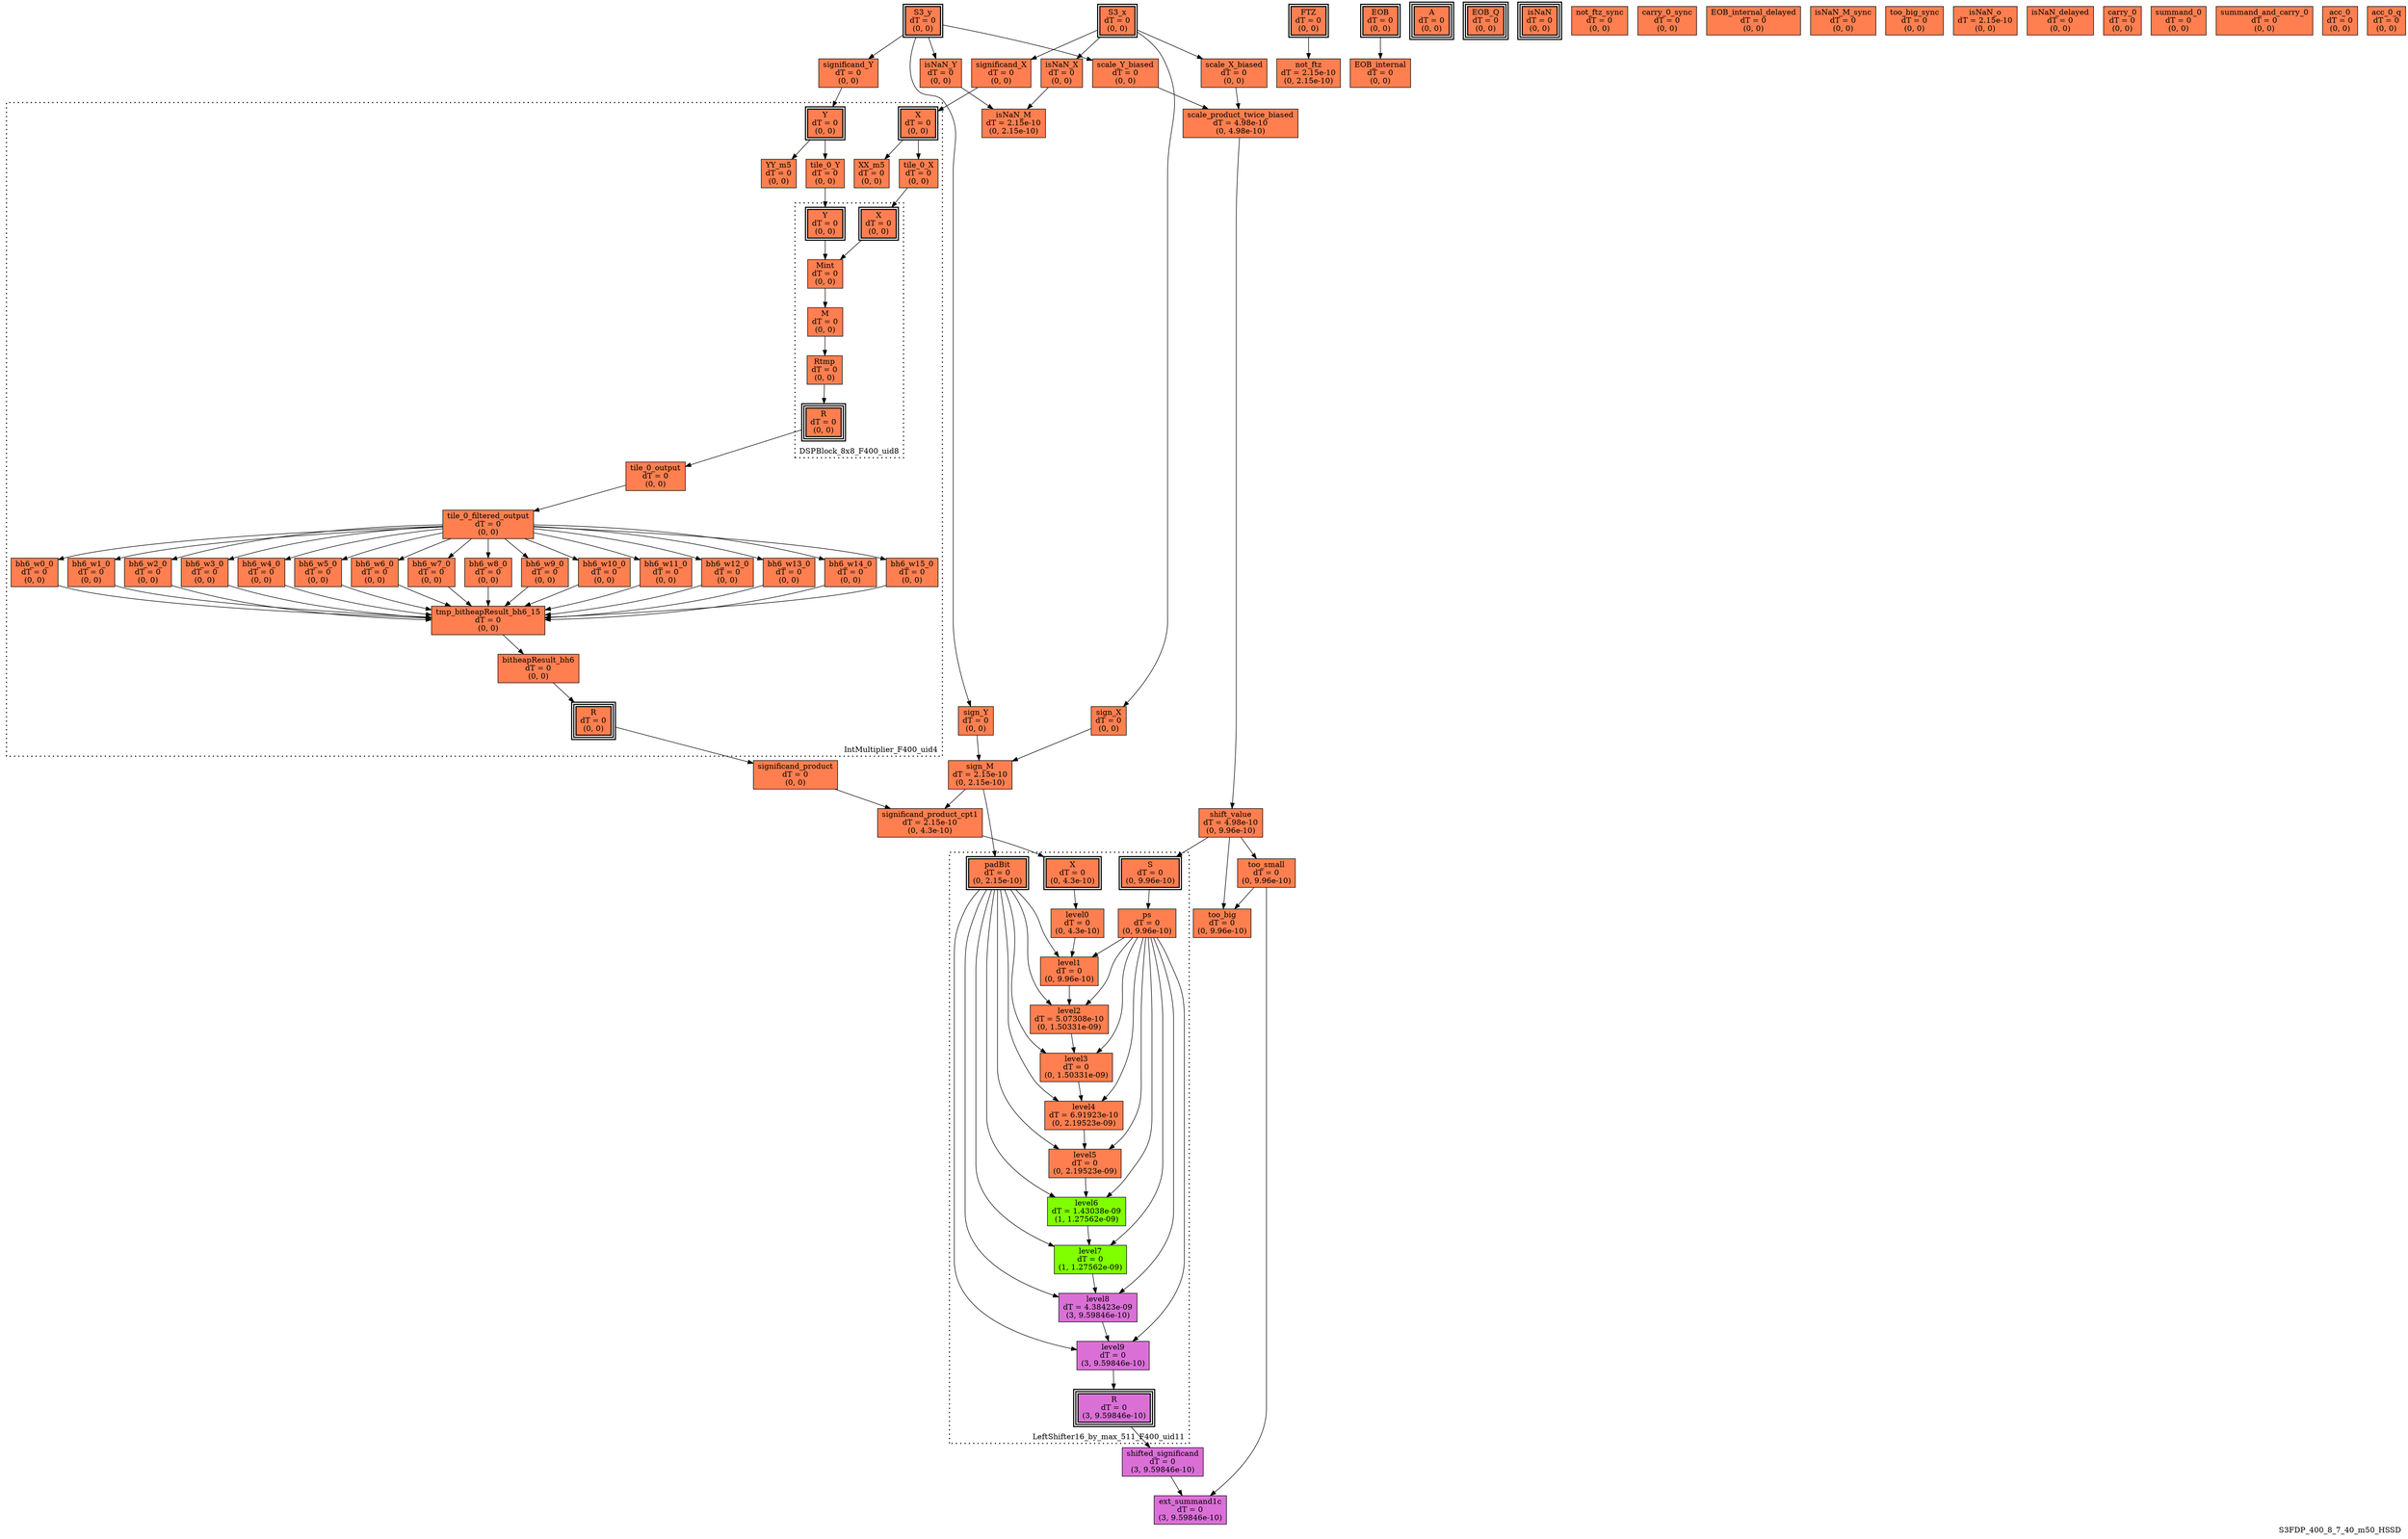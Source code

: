 digraph S3FDP_400_8_7_40_m50_HSSD
{
	//graph drawing options
	label=S3FDP_400_8_7_40_m50_HSSD;
	labelloc=bottom;
	labeljust=right;
	ratio=auto;
	nodesep=0.25;
	ranksep=0.5;

	//input/output signals of operator S3FDP_400_8_7_40_m50_HSSD
	S3_x__S3FDP_400_8_7_40_m50_HSSD [ label="S3_x\ndT = 0\n(0, 0)", shape=box, color=black, style="bold, filled", fillcolor=coral, peripheries=2 ];
	S3_y__S3FDP_400_8_7_40_m50_HSSD [ label="S3_y\ndT = 0\n(0, 0)", shape=box, color=black, style="bold, filled", fillcolor=coral, peripheries=2 ];
	FTZ__S3FDP_400_8_7_40_m50_HSSD [ label="FTZ\ndT = 0\n(0, 0)", shape=box, color=black, style="bold, filled", fillcolor=coral, peripheries=2 ];
	EOB__S3FDP_400_8_7_40_m50_HSSD [ label="EOB\ndT = 0\n(0, 0)", shape=box, color=black, style="bold, filled", fillcolor=coral, peripheries=2 ];
	A__S3FDP_400_8_7_40_m50_HSSD [ label="A\ndT = 0\n(0, 0)", shape=box, color=black, style="bold, filled", fillcolor=coral, peripheries=3 ];
	EOB_Q__S3FDP_400_8_7_40_m50_HSSD [ label="EOB_Q\ndT = 0\n(0, 0)", shape=box, color=black, style="bold, filled", fillcolor=coral, peripheries=3 ];
	isNaN__S3FDP_400_8_7_40_m50_HSSD [ label="isNaN\ndT = 0\n(0, 0)", shape=box, color=black, style="bold, filled", fillcolor=coral, peripheries=3 ];
	{rank=same S3_x__S3FDP_400_8_7_40_m50_HSSD, S3_y__S3FDP_400_8_7_40_m50_HSSD, FTZ__S3FDP_400_8_7_40_m50_HSSD, EOB__S3FDP_400_8_7_40_m50_HSSD};
	{rank=same A__S3FDP_400_8_7_40_m50_HSSD, EOB_Q__S3FDP_400_8_7_40_m50_HSSD, isNaN__S3FDP_400_8_7_40_m50_HSSD};
	//internal signals of operator S3FDP_400_8_7_40_m50_HSSD
	sign_X__S3FDP_400_8_7_40_m50_HSSD [ label="sign_X\ndT = 0\n(0, 0)", shape=box, color=black, style=filled, fillcolor=coral, peripheries=1 ];
	sign_Y__S3FDP_400_8_7_40_m50_HSSD [ label="sign_Y\ndT = 0\n(0, 0)", shape=box, color=black, style=filled, fillcolor=coral, peripheries=1 ];
	sign_M__S3FDP_400_8_7_40_m50_HSSD [ label="sign_M\ndT = 2.15e-10\n(0, 2.15e-10)", shape=box, color=black, style=filled, fillcolor=coral, peripheries=1 ];
	isNaN_X__S3FDP_400_8_7_40_m50_HSSD [ label="isNaN_X\ndT = 0\n(0, 0)", shape=box, color=black, style=filled, fillcolor=coral, peripheries=1 ];
	isNaN_Y__S3FDP_400_8_7_40_m50_HSSD [ label="isNaN_Y\ndT = 0\n(0, 0)", shape=box, color=black, style=filled, fillcolor=coral, peripheries=1 ];
	isNaN_M__S3FDP_400_8_7_40_m50_HSSD [ label="isNaN_M\ndT = 2.15e-10\n(0, 2.15e-10)", shape=box, color=black, style=filled, fillcolor=coral, peripheries=1 ];
	significand_X__S3FDP_400_8_7_40_m50_HSSD [ label="significand_X\ndT = 0\n(0, 0)", shape=box, color=black, style=filled, fillcolor=coral, peripheries=1 ];
	significand_Y__S3FDP_400_8_7_40_m50_HSSD [ label="significand_Y\ndT = 0\n(0, 0)", shape=box, color=black, style=filled, fillcolor=coral, peripheries=1 ];
	significand_product__S3FDP_400_8_7_40_m50_HSSD [ label="significand_product\ndT = 0\n(0, 0)", shape=box, color=black, style=filled, fillcolor=coral, peripheries=1 ];
	scale_X_biased__S3FDP_400_8_7_40_m50_HSSD [ label="scale_X_biased\ndT = 0\n(0, 0)", shape=box, color=black, style=filled, fillcolor=coral, peripheries=1 ];
	scale_Y_biased__S3FDP_400_8_7_40_m50_HSSD [ label="scale_Y_biased\ndT = 0\n(0, 0)", shape=box, color=black, style=filled, fillcolor=coral, peripheries=1 ];
	scale_product_twice_biased__S3FDP_400_8_7_40_m50_HSSD [ label="scale_product_twice_biased\ndT = 4.98e-10\n(0, 4.98e-10)", shape=box, color=black, style=filled, fillcolor=coral, peripheries=1 ];
	significand_product_cpt1__S3FDP_400_8_7_40_m50_HSSD [ label="significand_product_cpt1\ndT = 2.15e-10\n(0, 4.3e-10)", shape=box, color=black, style=filled, fillcolor=coral, peripheries=1 ];
	shift_value__S3FDP_400_8_7_40_m50_HSSD [ label="shift_value\ndT = 4.98e-10\n(0, 9.96e-10)", shape=box, color=black, style=filled, fillcolor=coral, peripheries=1 ];
	shifted_significand__S3FDP_400_8_7_40_m50_HSSD [ label="shifted_significand\ndT = 0\n(3, 9.59846e-10)", shape=box, color=black, style=filled, fillcolor=orchid, peripheries=1 ];
	too_small__S3FDP_400_8_7_40_m50_HSSD [ label="too_small\ndT = 0\n(0, 9.96e-10)", shape=box, color=black, style=filled, fillcolor=coral, peripheries=1 ];
	too_big__S3FDP_400_8_7_40_m50_HSSD [ label="too_big\ndT = 0\n(0, 9.96e-10)", shape=box, color=black, style=filled, fillcolor=coral, peripheries=1 ];
	ext_summand1c__S3FDP_400_8_7_40_m50_HSSD [ label="ext_summand1c\ndT = 0\n(3, 9.59846e-10)", shape=box, color=black, style=filled, fillcolor=orchid, peripheries=1 ];
	not_ftz__S3FDP_400_8_7_40_m50_HSSD [ label="not_ftz\ndT = 2.15e-10\n(0, 2.15e-10)", shape=box, color=black, style=filled, fillcolor=coral, peripheries=1 ];
	EOB_internal__S3FDP_400_8_7_40_m50_HSSD [ label="EOB_internal\ndT = 0\n(0, 0)", shape=box, color=black, style=filled, fillcolor=coral, peripheries=1 ];
	not_ftz_sync__S3FDP_400_8_7_40_m50_HSSD [ label="not_ftz_sync\ndT = 0\n(0, 0)", shape=box, color=black, style=filled, fillcolor=coral, peripheries=1 ];
	carry_0_sync__S3FDP_400_8_7_40_m50_HSSD [ label="carry_0_sync\ndT = 0\n(0, 0)", shape=box, color=black, style=filled, fillcolor=coral, peripheries=1 ];
	EOB_internal_delayed__S3FDP_400_8_7_40_m50_HSSD [ label="EOB_internal_delayed\ndT = 0\n(0, 0)", shape=box, color=black, style=filled, fillcolor=coral, peripheries=1 ];
	isNaN_M_sync__S3FDP_400_8_7_40_m50_HSSD [ label="isNaN_M_sync\ndT = 0\n(0, 0)", shape=box, color=black, style=filled, fillcolor=coral, peripheries=1 ];
	too_big_sync__S3FDP_400_8_7_40_m50_HSSD [ label="too_big_sync\ndT = 0\n(0, 0)", shape=box, color=black, style=filled, fillcolor=coral, peripheries=1 ];
	isNaN_o__S3FDP_400_8_7_40_m50_HSSD [ label="isNaN_o\ndT = 2.15e-10\n(0, 0)", shape=box, color=black, style=filled, fillcolor=coral, peripheries=1 ];
	isNaN_delayed__S3FDP_400_8_7_40_m50_HSSD [ label="isNaN_delayed\ndT = 0\n(0, 0)", shape=box, color=black, style=filled, fillcolor=coral, peripheries=1 ];
	carry_0__S3FDP_400_8_7_40_m50_HSSD [ label="carry_0\ndT = 0\n(0, 0)", shape=box, color=black, style=filled, fillcolor=coral, peripheries=1 ];
	summand_0__S3FDP_400_8_7_40_m50_HSSD [ label="summand_0\ndT = 0\n(0, 0)", shape=box, color=black, style=filled, fillcolor=coral, peripheries=1 ];
	summand_and_carry_0__S3FDP_400_8_7_40_m50_HSSD [ label="summand_and_carry_0\ndT = 0\n(0, 0)", shape=box, color=black, style=filled, fillcolor=coral, peripheries=1 ];
	acc_0__S3FDP_400_8_7_40_m50_HSSD [ label="acc_0\ndT = 0\n(0, 0)", shape=box, color=black, style=filled, fillcolor=coral, peripheries=1 ];
	acc_0_q__S3FDP_400_8_7_40_m50_HSSD [ label="acc_0_q\ndT = 0\n(0, 0)", shape=box, color=black, style=filled, fillcolor=coral, peripheries=1 ];

	//subcomponents of operator S3FDP_400_8_7_40_m50_HSSD

	subgraph cluster_IntMultiplier_F400_uid4
	{
		//graph drawing options
		label=IntMultiplier_F400_uid4;
		labelloc=bottom;
		labeljust=right;
		style="bold, dotted";
		ratio=auto;
		nodesep=0.25;
		ranksep=0.5;

		//input/output signals of operator IntMultiplier_F400_uid4
		X__IntMultiplier_F400_uid4 [ label="X\ndT = 0\n(0, 0)", shape=box, color=black, style="bold, filled", fillcolor=coral, peripheries=2 ];
		Y__IntMultiplier_F400_uid4 [ label="Y\ndT = 0\n(0, 0)", shape=box, color=black, style="bold, filled", fillcolor=coral, peripheries=2 ];
		R__IntMultiplier_F400_uid4 [ label="R\ndT = 0\n(0, 0)", shape=box, color=black, style="bold, filled", fillcolor=coral, peripheries=3 ];
		{rank=same X__IntMultiplier_F400_uid4, Y__IntMultiplier_F400_uid4};
		{rank=same R__IntMultiplier_F400_uid4};
		//internal signals of operator IntMultiplier_F400_uid4
		XX_m5__IntMultiplier_F400_uid4 [ label="XX_m5\ndT = 0\n(0, 0)", shape=box, color=black, style=filled, fillcolor=coral, peripheries=1 ];
		YY_m5__IntMultiplier_F400_uid4 [ label="YY_m5\ndT = 0\n(0, 0)", shape=box, color=black, style=filled, fillcolor=coral, peripheries=1 ];
		tile_0_X__IntMultiplier_F400_uid4 [ label="tile_0_X\ndT = 0\n(0, 0)", shape=box, color=black, style=filled, fillcolor=coral, peripheries=1 ];
		tile_0_Y__IntMultiplier_F400_uid4 [ label="tile_0_Y\ndT = 0\n(0, 0)", shape=box, color=black, style=filled, fillcolor=coral, peripheries=1 ];
		tile_0_output__IntMultiplier_F400_uid4 [ label="tile_0_output\ndT = 0\n(0, 0)", shape=box, color=black, style=filled, fillcolor=coral, peripheries=1 ];
		tile_0_filtered_output__IntMultiplier_F400_uid4 [ label="tile_0_filtered_output\ndT = 0\n(0, 0)", shape=box, color=black, style=filled, fillcolor=coral, peripheries=1 ];
		bh6_w0_0__IntMultiplier_F400_uid4 [ label="bh6_w0_0\ndT = 0\n(0, 0)", shape=box, color=black, style=filled, fillcolor=coral, peripheries=1 ];
		bh6_w1_0__IntMultiplier_F400_uid4 [ label="bh6_w1_0\ndT = 0\n(0, 0)", shape=box, color=black, style=filled, fillcolor=coral, peripheries=1 ];
		bh6_w2_0__IntMultiplier_F400_uid4 [ label="bh6_w2_0\ndT = 0\n(0, 0)", shape=box, color=black, style=filled, fillcolor=coral, peripheries=1 ];
		bh6_w3_0__IntMultiplier_F400_uid4 [ label="bh6_w3_0\ndT = 0\n(0, 0)", shape=box, color=black, style=filled, fillcolor=coral, peripheries=1 ];
		bh6_w4_0__IntMultiplier_F400_uid4 [ label="bh6_w4_0\ndT = 0\n(0, 0)", shape=box, color=black, style=filled, fillcolor=coral, peripheries=1 ];
		bh6_w5_0__IntMultiplier_F400_uid4 [ label="bh6_w5_0\ndT = 0\n(0, 0)", shape=box, color=black, style=filled, fillcolor=coral, peripheries=1 ];
		bh6_w6_0__IntMultiplier_F400_uid4 [ label="bh6_w6_0\ndT = 0\n(0, 0)", shape=box, color=black, style=filled, fillcolor=coral, peripheries=1 ];
		bh6_w7_0__IntMultiplier_F400_uid4 [ label="bh6_w7_0\ndT = 0\n(0, 0)", shape=box, color=black, style=filled, fillcolor=coral, peripheries=1 ];
		bh6_w8_0__IntMultiplier_F400_uid4 [ label="bh6_w8_0\ndT = 0\n(0, 0)", shape=box, color=black, style=filled, fillcolor=coral, peripheries=1 ];
		bh6_w9_0__IntMultiplier_F400_uid4 [ label="bh6_w9_0\ndT = 0\n(0, 0)", shape=box, color=black, style=filled, fillcolor=coral, peripheries=1 ];
		bh6_w10_0__IntMultiplier_F400_uid4 [ label="bh6_w10_0\ndT = 0\n(0, 0)", shape=box, color=black, style=filled, fillcolor=coral, peripheries=1 ];
		bh6_w11_0__IntMultiplier_F400_uid4 [ label="bh6_w11_0\ndT = 0\n(0, 0)", shape=box, color=black, style=filled, fillcolor=coral, peripheries=1 ];
		bh6_w12_0__IntMultiplier_F400_uid4 [ label="bh6_w12_0\ndT = 0\n(0, 0)", shape=box, color=black, style=filled, fillcolor=coral, peripheries=1 ];
		bh6_w13_0__IntMultiplier_F400_uid4 [ label="bh6_w13_0\ndT = 0\n(0, 0)", shape=box, color=black, style=filled, fillcolor=coral, peripheries=1 ];
		bh6_w14_0__IntMultiplier_F400_uid4 [ label="bh6_w14_0\ndT = 0\n(0, 0)", shape=box, color=black, style=filled, fillcolor=coral, peripheries=1 ];
		bh6_w15_0__IntMultiplier_F400_uid4 [ label="bh6_w15_0\ndT = 0\n(0, 0)", shape=box, color=black, style=filled, fillcolor=coral, peripheries=1 ];
		tmp_bitheapResult_bh6_15__IntMultiplier_F400_uid4 [ label="tmp_bitheapResult_bh6_15\ndT = 0\n(0, 0)", shape=box, color=black, style=filled, fillcolor=coral, peripheries=1 ];
		bitheapResult_bh6__IntMultiplier_F400_uid4 [ label="bitheapResult_bh6\ndT = 0\n(0, 0)", shape=box, color=black, style=filled, fillcolor=coral, peripheries=1 ];

		//subcomponents of operator IntMultiplier_F400_uid4

		subgraph cluster_DSPBlock_8x8_F400_uid8
		{
			//graph drawing options
			label=DSPBlock_8x8_F400_uid8;
			labelloc=bottom;
			labeljust=right;
			style="bold, dotted";
			ratio=auto;
			nodesep=0.25;
			ranksep=0.5;

			//input/output signals of operator DSPBlock_8x8_F400_uid8
			X__DSPBlock_8x8_F400_uid8 [ label="X\ndT = 0\n(0, 0)", shape=box, color=black, style="bold, filled", fillcolor=coral, peripheries=2 ];
			Y__DSPBlock_8x8_F400_uid8 [ label="Y\ndT = 0\n(0, 0)", shape=box, color=black, style="bold, filled", fillcolor=coral, peripheries=2 ];
			R__DSPBlock_8x8_F400_uid8 [ label="R\ndT = 0\n(0, 0)", shape=box, color=black, style="bold, filled", fillcolor=coral, peripheries=3 ];
			{rank=same X__DSPBlock_8x8_F400_uid8, Y__DSPBlock_8x8_F400_uid8};
			{rank=same R__DSPBlock_8x8_F400_uid8};
			//internal signals of operator DSPBlock_8x8_F400_uid8
			Mint__DSPBlock_8x8_F400_uid8 [ label="Mint\ndT = 0\n(0, 0)", shape=box, color=black, style=filled, fillcolor=coral, peripheries=1 ];
			M__DSPBlock_8x8_F400_uid8 [ label="M\ndT = 0\n(0, 0)", shape=box, color=black, style=filled, fillcolor=coral, peripheries=1 ];
			Rtmp__DSPBlock_8x8_F400_uid8 [ label="Rtmp\ndT = 0\n(0, 0)", shape=box, color=black, style=filled, fillcolor=coral, peripheries=1 ];

			//subcomponents of operator DSPBlock_8x8_F400_uid8

			//input and internal signal connections of operator DSPBlock_8x8_F400_uid8
			X__DSPBlock_8x8_F400_uid8 -> Mint__DSPBlock_8x8_F400_uid8 [ arrowhead=normal, arrowsize=1.0, arrowtail=normal, color=black, dir=forward  ];
			Y__DSPBlock_8x8_F400_uid8 -> Mint__DSPBlock_8x8_F400_uid8 [ arrowhead=normal, arrowsize=1.0, arrowtail=normal, color=black, dir=forward  ];
			Mint__DSPBlock_8x8_F400_uid8 -> M__DSPBlock_8x8_F400_uid8 [ arrowhead=normal, arrowsize=1.0, arrowtail=normal, color=black, dir=forward  ];
			M__DSPBlock_8x8_F400_uid8 -> Rtmp__DSPBlock_8x8_F400_uid8 [ arrowhead=normal, arrowsize=1.0, arrowtail=normal, color=black, dir=forward  ];
			Rtmp__DSPBlock_8x8_F400_uid8 -> R__DSPBlock_8x8_F400_uid8 [ arrowhead=normal, arrowsize=1.0, arrowtail=normal, color=black, dir=forward  ];
		}

			//output signal connections of operator DSPBlock_8x8_F400_uid8
			R__DSPBlock_8x8_F400_uid8 -> tile_0_output__IntMultiplier_F400_uid4 [ arrowhead=normal, arrowsize=1.0, arrowtail=normal, color=black, dir=forward  ];

		//input and internal signal connections of operator IntMultiplier_F400_uid4
		X__IntMultiplier_F400_uid4 -> XX_m5__IntMultiplier_F400_uid4 [ arrowhead=normal, arrowsize=1.0, arrowtail=normal, color=black, dir=forward  ];
		X__IntMultiplier_F400_uid4 -> tile_0_X__IntMultiplier_F400_uid4 [ arrowhead=normal, arrowsize=1.0, arrowtail=normal, color=black, dir=forward  ];
		Y__IntMultiplier_F400_uid4 -> YY_m5__IntMultiplier_F400_uid4 [ arrowhead=normal, arrowsize=1.0, arrowtail=normal, color=black, dir=forward  ];
		Y__IntMultiplier_F400_uid4 -> tile_0_Y__IntMultiplier_F400_uid4 [ arrowhead=normal, arrowsize=1.0, arrowtail=normal, color=black, dir=forward  ];
		tile_0_X__IntMultiplier_F400_uid4 -> X__DSPBlock_8x8_F400_uid8 [ arrowhead=normal, arrowsize=1.0, arrowtail=normal, color=black, dir=forward  ];
		tile_0_Y__IntMultiplier_F400_uid4 -> Y__DSPBlock_8x8_F400_uid8 [ arrowhead=normal, arrowsize=1.0, arrowtail=normal, color=black, dir=forward  ];
		tile_0_output__IntMultiplier_F400_uid4 -> tile_0_filtered_output__IntMultiplier_F400_uid4 [ arrowhead=normal, arrowsize=1.0, arrowtail=normal, color=black, dir=forward  ];
		tile_0_filtered_output__IntMultiplier_F400_uid4 -> bh6_w0_0__IntMultiplier_F400_uid4 [ arrowhead=normal, arrowsize=1.0, arrowtail=normal, color=black, dir=forward  ];
		tile_0_filtered_output__IntMultiplier_F400_uid4 -> bh6_w1_0__IntMultiplier_F400_uid4 [ arrowhead=normal, arrowsize=1.0, arrowtail=normal, color=black, dir=forward  ];
		tile_0_filtered_output__IntMultiplier_F400_uid4 -> bh6_w2_0__IntMultiplier_F400_uid4 [ arrowhead=normal, arrowsize=1.0, arrowtail=normal, color=black, dir=forward  ];
		tile_0_filtered_output__IntMultiplier_F400_uid4 -> bh6_w3_0__IntMultiplier_F400_uid4 [ arrowhead=normal, arrowsize=1.0, arrowtail=normal, color=black, dir=forward  ];
		tile_0_filtered_output__IntMultiplier_F400_uid4 -> bh6_w4_0__IntMultiplier_F400_uid4 [ arrowhead=normal, arrowsize=1.0, arrowtail=normal, color=black, dir=forward  ];
		tile_0_filtered_output__IntMultiplier_F400_uid4 -> bh6_w5_0__IntMultiplier_F400_uid4 [ arrowhead=normal, arrowsize=1.0, arrowtail=normal, color=black, dir=forward  ];
		tile_0_filtered_output__IntMultiplier_F400_uid4 -> bh6_w6_0__IntMultiplier_F400_uid4 [ arrowhead=normal, arrowsize=1.0, arrowtail=normal, color=black, dir=forward  ];
		tile_0_filtered_output__IntMultiplier_F400_uid4 -> bh6_w7_0__IntMultiplier_F400_uid4 [ arrowhead=normal, arrowsize=1.0, arrowtail=normal, color=black, dir=forward  ];
		tile_0_filtered_output__IntMultiplier_F400_uid4 -> bh6_w8_0__IntMultiplier_F400_uid4 [ arrowhead=normal, arrowsize=1.0, arrowtail=normal, color=black, dir=forward  ];
		tile_0_filtered_output__IntMultiplier_F400_uid4 -> bh6_w9_0__IntMultiplier_F400_uid4 [ arrowhead=normal, arrowsize=1.0, arrowtail=normal, color=black, dir=forward  ];
		tile_0_filtered_output__IntMultiplier_F400_uid4 -> bh6_w10_0__IntMultiplier_F400_uid4 [ arrowhead=normal, arrowsize=1.0, arrowtail=normal, color=black, dir=forward  ];
		tile_0_filtered_output__IntMultiplier_F400_uid4 -> bh6_w11_0__IntMultiplier_F400_uid4 [ arrowhead=normal, arrowsize=1.0, arrowtail=normal, color=black, dir=forward  ];
		tile_0_filtered_output__IntMultiplier_F400_uid4 -> bh6_w12_0__IntMultiplier_F400_uid4 [ arrowhead=normal, arrowsize=1.0, arrowtail=normal, color=black, dir=forward  ];
		tile_0_filtered_output__IntMultiplier_F400_uid4 -> bh6_w13_0__IntMultiplier_F400_uid4 [ arrowhead=normal, arrowsize=1.0, arrowtail=normal, color=black, dir=forward  ];
		tile_0_filtered_output__IntMultiplier_F400_uid4 -> bh6_w14_0__IntMultiplier_F400_uid4 [ arrowhead=normal, arrowsize=1.0, arrowtail=normal, color=black, dir=forward  ];
		tile_0_filtered_output__IntMultiplier_F400_uid4 -> bh6_w15_0__IntMultiplier_F400_uid4 [ arrowhead=normal, arrowsize=1.0, arrowtail=normal, color=black, dir=forward  ];
		bh6_w0_0__IntMultiplier_F400_uid4 -> tmp_bitheapResult_bh6_15__IntMultiplier_F400_uid4 [ arrowhead=normal, arrowsize=1.0, arrowtail=normal, color=black, dir=forward  ];
		bh6_w1_0__IntMultiplier_F400_uid4 -> tmp_bitheapResult_bh6_15__IntMultiplier_F400_uid4 [ arrowhead=normal, arrowsize=1.0, arrowtail=normal, color=black, dir=forward  ];
		bh6_w2_0__IntMultiplier_F400_uid4 -> tmp_bitheapResult_bh6_15__IntMultiplier_F400_uid4 [ arrowhead=normal, arrowsize=1.0, arrowtail=normal, color=black, dir=forward  ];
		bh6_w3_0__IntMultiplier_F400_uid4 -> tmp_bitheapResult_bh6_15__IntMultiplier_F400_uid4 [ arrowhead=normal, arrowsize=1.0, arrowtail=normal, color=black, dir=forward  ];
		bh6_w4_0__IntMultiplier_F400_uid4 -> tmp_bitheapResult_bh6_15__IntMultiplier_F400_uid4 [ arrowhead=normal, arrowsize=1.0, arrowtail=normal, color=black, dir=forward  ];
		bh6_w5_0__IntMultiplier_F400_uid4 -> tmp_bitheapResult_bh6_15__IntMultiplier_F400_uid4 [ arrowhead=normal, arrowsize=1.0, arrowtail=normal, color=black, dir=forward  ];
		bh6_w6_0__IntMultiplier_F400_uid4 -> tmp_bitheapResult_bh6_15__IntMultiplier_F400_uid4 [ arrowhead=normal, arrowsize=1.0, arrowtail=normal, color=black, dir=forward  ];
		bh6_w7_0__IntMultiplier_F400_uid4 -> tmp_bitheapResult_bh6_15__IntMultiplier_F400_uid4 [ arrowhead=normal, arrowsize=1.0, arrowtail=normal, color=black, dir=forward  ];
		bh6_w8_0__IntMultiplier_F400_uid4 -> tmp_bitheapResult_bh6_15__IntMultiplier_F400_uid4 [ arrowhead=normal, arrowsize=1.0, arrowtail=normal, color=black, dir=forward  ];
		bh6_w9_0__IntMultiplier_F400_uid4 -> tmp_bitheapResult_bh6_15__IntMultiplier_F400_uid4 [ arrowhead=normal, arrowsize=1.0, arrowtail=normal, color=black, dir=forward  ];
		bh6_w10_0__IntMultiplier_F400_uid4 -> tmp_bitheapResult_bh6_15__IntMultiplier_F400_uid4 [ arrowhead=normal, arrowsize=1.0, arrowtail=normal, color=black, dir=forward  ];
		bh6_w11_0__IntMultiplier_F400_uid4 -> tmp_bitheapResult_bh6_15__IntMultiplier_F400_uid4 [ arrowhead=normal, arrowsize=1.0, arrowtail=normal, color=black, dir=forward  ];
		bh6_w12_0__IntMultiplier_F400_uid4 -> tmp_bitheapResult_bh6_15__IntMultiplier_F400_uid4 [ arrowhead=normal, arrowsize=1.0, arrowtail=normal, color=black, dir=forward  ];
		bh6_w13_0__IntMultiplier_F400_uid4 -> tmp_bitheapResult_bh6_15__IntMultiplier_F400_uid4 [ arrowhead=normal, arrowsize=1.0, arrowtail=normal, color=black, dir=forward  ];
		bh6_w14_0__IntMultiplier_F400_uid4 -> tmp_bitheapResult_bh6_15__IntMultiplier_F400_uid4 [ arrowhead=normal, arrowsize=1.0, arrowtail=normal, color=black, dir=forward  ];
		bh6_w15_0__IntMultiplier_F400_uid4 -> tmp_bitheapResult_bh6_15__IntMultiplier_F400_uid4 [ arrowhead=normal, arrowsize=1.0, arrowtail=normal, color=black, dir=forward  ];
		tmp_bitheapResult_bh6_15__IntMultiplier_F400_uid4 -> bitheapResult_bh6__IntMultiplier_F400_uid4 [ arrowhead=normal, arrowsize=1.0, arrowtail=normal, color=black, dir=forward  ];
		bitheapResult_bh6__IntMultiplier_F400_uid4 -> R__IntMultiplier_F400_uid4 [ arrowhead=normal, arrowsize=1.0, arrowtail=normal, color=black, dir=forward  ];
	}

		//output signal connections of operator IntMultiplier_F400_uid4
		R__IntMultiplier_F400_uid4 -> significand_product__S3FDP_400_8_7_40_m50_HSSD [ arrowhead=normal, arrowsize=1.0, arrowtail=normal, color=black, dir=forward  ];

	subgraph cluster_LeftShifter16_by_max_511_F400_uid11
	{
		//graph drawing options
		label=LeftShifter16_by_max_511_F400_uid11;
		labelloc=bottom;
		labeljust=right;
		style="bold, dotted";
		ratio=auto;
		nodesep=0.25;
		ranksep=0.5;

		//input/output signals of operator LeftShifter16_by_max_511_F400_uid11
		X__LeftShifter16_by_max_511_F400_uid11 [ label="X\ndT = 0\n(0, 4.3e-10)", shape=box, color=black, style="bold, filled", fillcolor=coral, peripheries=2 ];
		S__LeftShifter16_by_max_511_F400_uid11 [ label="S\ndT = 0\n(0, 9.96e-10)", shape=box, color=black, style="bold, filled", fillcolor=coral, peripheries=2 ];
		padBit__LeftShifter16_by_max_511_F400_uid11 [ label="padBit\ndT = 0\n(0, 2.15e-10)", shape=box, color=black, style="bold, filled", fillcolor=coral, peripheries=2 ];
		R__LeftShifter16_by_max_511_F400_uid11 [ label="R\ndT = 0\n(3, 9.59846e-10)", shape=box, color=black, style="bold, filled", fillcolor=orchid, peripheries=3 ];
		{rank=same X__LeftShifter16_by_max_511_F400_uid11, S__LeftShifter16_by_max_511_F400_uid11, padBit__LeftShifter16_by_max_511_F400_uid11};
		{rank=same R__LeftShifter16_by_max_511_F400_uid11};
		//internal signals of operator LeftShifter16_by_max_511_F400_uid11
		ps__LeftShifter16_by_max_511_F400_uid11 [ label="ps\ndT = 0\n(0, 9.96e-10)", shape=box, color=black, style=filled, fillcolor=coral, peripheries=1 ];
		level0__LeftShifter16_by_max_511_F400_uid11 [ label="level0\ndT = 0\n(0, 4.3e-10)", shape=box, color=black, style=filled, fillcolor=coral, peripheries=1 ];
		level1__LeftShifter16_by_max_511_F400_uid11 [ label="level1\ndT = 0\n(0, 9.96e-10)", shape=box, color=black, style=filled, fillcolor=coral, peripheries=1 ];
		level2__LeftShifter16_by_max_511_F400_uid11 [ label="level2\ndT = 5.07308e-10\n(0, 1.50331e-09)", shape=box, color=black, style=filled, fillcolor=coral, peripheries=1 ];
		level3__LeftShifter16_by_max_511_F400_uid11 [ label="level3\ndT = 0\n(0, 1.50331e-09)", shape=box, color=black, style=filled, fillcolor=coral, peripheries=1 ];
		level4__LeftShifter16_by_max_511_F400_uid11 [ label="level4\ndT = 6.91923e-10\n(0, 2.19523e-09)", shape=box, color=black, style=filled, fillcolor=coral, peripheries=1 ];
		level5__LeftShifter16_by_max_511_F400_uid11 [ label="level5\ndT = 0\n(0, 2.19523e-09)", shape=box, color=black, style=filled, fillcolor=coral, peripheries=1 ];
		level6__LeftShifter16_by_max_511_F400_uid11 [ label="level6\ndT = 1.43038e-09\n(1, 1.27562e-09)", shape=box, color=black, style=filled, fillcolor=chartreuse, peripheries=1 ];
		level7__LeftShifter16_by_max_511_F400_uid11 [ label="level7\ndT = 0\n(1, 1.27562e-09)", shape=box, color=black, style=filled, fillcolor=chartreuse, peripheries=1 ];
		level8__LeftShifter16_by_max_511_F400_uid11 [ label="level8\ndT = 4.38423e-09\n(3, 9.59846e-10)", shape=box, color=black, style=filled, fillcolor=orchid, peripheries=1 ];
		level9__LeftShifter16_by_max_511_F400_uid11 [ label="level9\ndT = 0\n(3, 9.59846e-10)", shape=box, color=black, style=filled, fillcolor=orchid, peripheries=1 ];

		//subcomponents of operator LeftShifter16_by_max_511_F400_uid11

		//input and internal signal connections of operator LeftShifter16_by_max_511_F400_uid11
		X__LeftShifter16_by_max_511_F400_uid11 -> level0__LeftShifter16_by_max_511_F400_uid11 [ arrowhead=normal, arrowsize=1.0, arrowtail=normal, color=black, dir=forward  ];
		S__LeftShifter16_by_max_511_F400_uid11 -> ps__LeftShifter16_by_max_511_F400_uid11 [ arrowhead=normal, arrowsize=1.0, arrowtail=normal, color=black, dir=forward  ];
		padBit__LeftShifter16_by_max_511_F400_uid11 -> level1__LeftShifter16_by_max_511_F400_uid11 [ arrowhead=normal, arrowsize=1.0, arrowtail=normal, color=black, dir=forward  ];
		padBit__LeftShifter16_by_max_511_F400_uid11 -> level2__LeftShifter16_by_max_511_F400_uid11 [ arrowhead=normal, arrowsize=1.0, arrowtail=normal, color=black, dir=forward  ];
		padBit__LeftShifter16_by_max_511_F400_uid11 -> level3__LeftShifter16_by_max_511_F400_uid11 [ arrowhead=normal, arrowsize=1.0, arrowtail=normal, color=black, dir=forward  ];
		padBit__LeftShifter16_by_max_511_F400_uid11 -> level4__LeftShifter16_by_max_511_F400_uid11 [ arrowhead=normal, arrowsize=1.0, arrowtail=normal, color=black, dir=forward  ];
		padBit__LeftShifter16_by_max_511_F400_uid11 -> level5__LeftShifter16_by_max_511_F400_uid11 [ arrowhead=normal, arrowsize=1.0, arrowtail=normal, color=black, dir=forward  ];
		padBit__LeftShifter16_by_max_511_F400_uid11 -> level6__LeftShifter16_by_max_511_F400_uid11 [ arrowhead=normal, arrowsize=1.0, arrowtail=normal, color=black, dir=forward  ];
		padBit__LeftShifter16_by_max_511_F400_uid11 -> level7__LeftShifter16_by_max_511_F400_uid11 [ arrowhead=normal, arrowsize=1.0, arrowtail=normal, color=black, dir=forward  ];
		padBit__LeftShifter16_by_max_511_F400_uid11 -> level8__LeftShifter16_by_max_511_F400_uid11 [ arrowhead=normal, arrowsize=1.0, arrowtail=normal, color=black, dir=forward  ];
		padBit__LeftShifter16_by_max_511_F400_uid11 -> level9__LeftShifter16_by_max_511_F400_uid11 [ arrowhead=normal, arrowsize=1.0, arrowtail=normal, color=black, dir=forward  ];
		ps__LeftShifter16_by_max_511_F400_uid11 -> level1__LeftShifter16_by_max_511_F400_uid11 [ arrowhead=normal, arrowsize=1.0, arrowtail=normal, color=black, dir=forward  ];
		ps__LeftShifter16_by_max_511_F400_uid11 -> level2__LeftShifter16_by_max_511_F400_uid11 [ arrowhead=normal, arrowsize=1.0, arrowtail=normal, color=black, dir=forward  ];
		ps__LeftShifter16_by_max_511_F400_uid11 -> level3__LeftShifter16_by_max_511_F400_uid11 [ arrowhead=normal, arrowsize=1.0, arrowtail=normal, color=black, dir=forward  ];
		ps__LeftShifter16_by_max_511_F400_uid11 -> level4__LeftShifter16_by_max_511_F400_uid11 [ arrowhead=normal, arrowsize=1.0, arrowtail=normal, color=black, dir=forward  ];
		ps__LeftShifter16_by_max_511_F400_uid11 -> level5__LeftShifter16_by_max_511_F400_uid11 [ arrowhead=normal, arrowsize=1.0, arrowtail=normal, color=black, dir=forward  ];
		ps__LeftShifter16_by_max_511_F400_uid11 -> level6__LeftShifter16_by_max_511_F400_uid11 [ arrowhead=normal, arrowsize=1.0, arrowtail=normal, color=black, dir=forward  ];
		ps__LeftShifter16_by_max_511_F400_uid11 -> level7__LeftShifter16_by_max_511_F400_uid11 [ arrowhead=normal, arrowsize=1.0, arrowtail=normal, color=black, dir=forward  ];
		ps__LeftShifter16_by_max_511_F400_uid11 -> level8__LeftShifter16_by_max_511_F400_uid11 [ arrowhead=normal, arrowsize=1.0, arrowtail=normal, color=black, dir=forward  ];
		ps__LeftShifter16_by_max_511_F400_uid11 -> level9__LeftShifter16_by_max_511_F400_uid11 [ arrowhead=normal, arrowsize=1.0, arrowtail=normal, color=black, dir=forward  ];
		level0__LeftShifter16_by_max_511_F400_uid11 -> level1__LeftShifter16_by_max_511_F400_uid11 [ arrowhead=normal, arrowsize=1.0, arrowtail=normal, color=black, dir=forward  ];
		level1__LeftShifter16_by_max_511_F400_uid11 -> level2__LeftShifter16_by_max_511_F400_uid11 [ arrowhead=normal, arrowsize=1.0, arrowtail=normal, color=black, dir=forward  ];
		level2__LeftShifter16_by_max_511_F400_uid11 -> level3__LeftShifter16_by_max_511_F400_uid11 [ arrowhead=normal, arrowsize=1.0, arrowtail=normal, color=black, dir=forward  ];
		level3__LeftShifter16_by_max_511_F400_uid11 -> level4__LeftShifter16_by_max_511_F400_uid11 [ arrowhead=normal, arrowsize=1.0, arrowtail=normal, color=black, dir=forward  ];
		level4__LeftShifter16_by_max_511_F400_uid11 -> level5__LeftShifter16_by_max_511_F400_uid11 [ arrowhead=normal, arrowsize=1.0, arrowtail=normal, color=black, dir=forward  ];
		level5__LeftShifter16_by_max_511_F400_uid11 -> level6__LeftShifter16_by_max_511_F400_uid11 [ arrowhead=normal, arrowsize=1.0, arrowtail=normal, color=black, dir=forward  ];
		level6__LeftShifter16_by_max_511_F400_uid11 -> level7__LeftShifter16_by_max_511_F400_uid11 [ arrowhead=normal, arrowsize=1.0, arrowtail=normal, color=black, dir=forward  ];
		level7__LeftShifter16_by_max_511_F400_uid11 -> level8__LeftShifter16_by_max_511_F400_uid11 [ arrowhead=normal, arrowsize=1.0, arrowtail=normal, color=black, dir=forward  ];
		level8__LeftShifter16_by_max_511_F400_uid11 -> level9__LeftShifter16_by_max_511_F400_uid11 [ arrowhead=normal, arrowsize=1.0, arrowtail=normal, color=black, dir=forward  ];
		level9__LeftShifter16_by_max_511_F400_uid11 -> R__LeftShifter16_by_max_511_F400_uid11 [ arrowhead=normal, arrowsize=1.0, arrowtail=normal, color=black, dir=forward  ];
	}

		//output signal connections of operator LeftShifter16_by_max_511_F400_uid11
		R__LeftShifter16_by_max_511_F400_uid11 -> shifted_significand__S3FDP_400_8_7_40_m50_HSSD [ arrowhead=normal, arrowsize=1.0, arrowtail=normal, color=black, dir=forward  ];

	//input and internal signal connections of operator S3FDP_400_8_7_40_m50_HSSD
	S3_x__S3FDP_400_8_7_40_m50_HSSD -> sign_X__S3FDP_400_8_7_40_m50_HSSD [ arrowhead=normal, arrowsize=1.0, arrowtail=normal, color=black, dir=forward  ];
	S3_x__S3FDP_400_8_7_40_m50_HSSD -> isNaN_X__S3FDP_400_8_7_40_m50_HSSD [ arrowhead=normal, arrowsize=1.0, arrowtail=normal, color=black, dir=forward  ];
	S3_x__S3FDP_400_8_7_40_m50_HSSD -> significand_X__S3FDP_400_8_7_40_m50_HSSD [ arrowhead=normal, arrowsize=1.0, arrowtail=normal, color=black, dir=forward  ];
	S3_x__S3FDP_400_8_7_40_m50_HSSD -> scale_X_biased__S3FDP_400_8_7_40_m50_HSSD [ arrowhead=normal, arrowsize=1.0, arrowtail=normal, color=black, dir=forward  ];
	S3_y__S3FDP_400_8_7_40_m50_HSSD -> sign_Y__S3FDP_400_8_7_40_m50_HSSD [ arrowhead=normal, arrowsize=1.0, arrowtail=normal, color=black, dir=forward  ];
	S3_y__S3FDP_400_8_7_40_m50_HSSD -> isNaN_Y__S3FDP_400_8_7_40_m50_HSSD [ arrowhead=normal, arrowsize=1.0, arrowtail=normal, color=black, dir=forward  ];
	S3_y__S3FDP_400_8_7_40_m50_HSSD -> significand_Y__S3FDP_400_8_7_40_m50_HSSD [ arrowhead=normal, arrowsize=1.0, arrowtail=normal, color=black, dir=forward  ];
	S3_y__S3FDP_400_8_7_40_m50_HSSD -> scale_Y_biased__S3FDP_400_8_7_40_m50_HSSD [ arrowhead=normal, arrowsize=1.0, arrowtail=normal, color=black, dir=forward  ];
	FTZ__S3FDP_400_8_7_40_m50_HSSD -> not_ftz__S3FDP_400_8_7_40_m50_HSSD [ arrowhead=normal, arrowsize=1.0, arrowtail=normal, color=black, dir=forward  ];
	EOB__S3FDP_400_8_7_40_m50_HSSD -> EOB_internal__S3FDP_400_8_7_40_m50_HSSD [ arrowhead=normal, arrowsize=1.0, arrowtail=normal, color=black, dir=forward  ];
	sign_X__S3FDP_400_8_7_40_m50_HSSD -> sign_M__S3FDP_400_8_7_40_m50_HSSD [ arrowhead=normal, arrowsize=1.0, arrowtail=normal, color=black, dir=forward  ];
	sign_Y__S3FDP_400_8_7_40_m50_HSSD -> sign_M__S3FDP_400_8_7_40_m50_HSSD [ arrowhead=normal, arrowsize=1.0, arrowtail=normal, color=black, dir=forward  ];
	sign_M__S3FDP_400_8_7_40_m50_HSSD -> significand_product_cpt1__S3FDP_400_8_7_40_m50_HSSD [ arrowhead=normal, arrowsize=1.0, arrowtail=normal, color=black, dir=forward  ];
	sign_M__S3FDP_400_8_7_40_m50_HSSD -> padBit__LeftShifter16_by_max_511_F400_uid11 [ arrowhead=normal, arrowsize=1.0, arrowtail=normal, color=black, dir=forward  ];
	isNaN_X__S3FDP_400_8_7_40_m50_HSSD -> isNaN_M__S3FDP_400_8_7_40_m50_HSSD [ arrowhead=normal, arrowsize=1.0, arrowtail=normal, color=black, dir=forward  ];
	isNaN_Y__S3FDP_400_8_7_40_m50_HSSD -> isNaN_M__S3FDP_400_8_7_40_m50_HSSD [ arrowhead=normal, arrowsize=1.0, arrowtail=normal, color=black, dir=forward  ];
	significand_X__S3FDP_400_8_7_40_m50_HSSD -> X__IntMultiplier_F400_uid4 [ arrowhead=normal, arrowsize=1.0, arrowtail=normal, color=black, dir=forward  ];
	significand_Y__S3FDP_400_8_7_40_m50_HSSD -> Y__IntMultiplier_F400_uid4 [ arrowhead=normal, arrowsize=1.0, arrowtail=normal, color=black, dir=forward  ];
	significand_product__S3FDP_400_8_7_40_m50_HSSD -> significand_product_cpt1__S3FDP_400_8_7_40_m50_HSSD [ arrowhead=normal, arrowsize=1.0, arrowtail=normal, color=black, dir=forward  ];
	scale_X_biased__S3FDP_400_8_7_40_m50_HSSD -> scale_product_twice_biased__S3FDP_400_8_7_40_m50_HSSD [ arrowhead=normal, arrowsize=1.0, arrowtail=normal, color=black, dir=forward  ];
	scale_Y_biased__S3FDP_400_8_7_40_m50_HSSD -> scale_product_twice_biased__S3FDP_400_8_7_40_m50_HSSD [ arrowhead=normal, arrowsize=1.0, arrowtail=normal, color=black, dir=forward  ];
	scale_product_twice_biased__S3FDP_400_8_7_40_m50_HSSD -> shift_value__S3FDP_400_8_7_40_m50_HSSD [ arrowhead=normal, arrowsize=1.0, arrowtail=normal, color=black, dir=forward  ];
	significand_product_cpt1__S3FDP_400_8_7_40_m50_HSSD -> X__LeftShifter16_by_max_511_F400_uid11 [ arrowhead=normal, arrowsize=1.0, arrowtail=normal, color=black, dir=forward  ];
	shift_value__S3FDP_400_8_7_40_m50_HSSD -> S__LeftShifter16_by_max_511_F400_uid11 [ arrowhead=normal, arrowsize=1.0, arrowtail=normal, color=black, dir=forward  ];
	shift_value__S3FDP_400_8_7_40_m50_HSSD -> too_small__S3FDP_400_8_7_40_m50_HSSD [ arrowhead=normal, arrowsize=1.0, arrowtail=normal, color=black, dir=forward  ];
	shift_value__S3FDP_400_8_7_40_m50_HSSD -> too_big__S3FDP_400_8_7_40_m50_HSSD [ arrowhead=normal, arrowsize=1.0, arrowtail=normal, color=black, dir=forward  ];
	shifted_significand__S3FDP_400_8_7_40_m50_HSSD -> ext_summand1c__S3FDP_400_8_7_40_m50_HSSD [ arrowhead=normal, arrowsize=1.0, arrowtail=normal, color=black, dir=forward  ];
	too_small__S3FDP_400_8_7_40_m50_HSSD -> too_big__S3FDP_400_8_7_40_m50_HSSD [ arrowhead=normal, arrowsize=1.0, arrowtail=normal, color=black, dir=forward  ];
	too_small__S3FDP_400_8_7_40_m50_HSSD -> ext_summand1c__S3FDP_400_8_7_40_m50_HSSD [ arrowhead=normal, arrowsize=1.0, arrowtail=normal, color=black, dir=forward  ];
}


